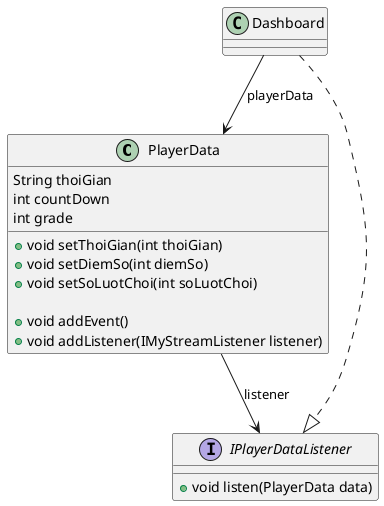 @startuml
'https://plantuml.com/class-diagram

' Subject
class PlayerData {
    String thoiGian
    int countDown
    int grade

    + void setThoiGian(int thoiGian)
    + void setDiemSo(int diemSo)
    + void setSoLuotChoi(int soLuotChoi)

    + void addEvent()
    + void addListener(IMyStreamListener listener)
}

interface IPlayerDataListener {
    + void listen(PlayerData data)
}

' Observer
class Dashboard {
}

PlayerData --> IPlayerDataListener : "listener"
Dashboard --> PlayerData : "playerData"
Dashboard ..|> IPlayerDataListener

@enduml